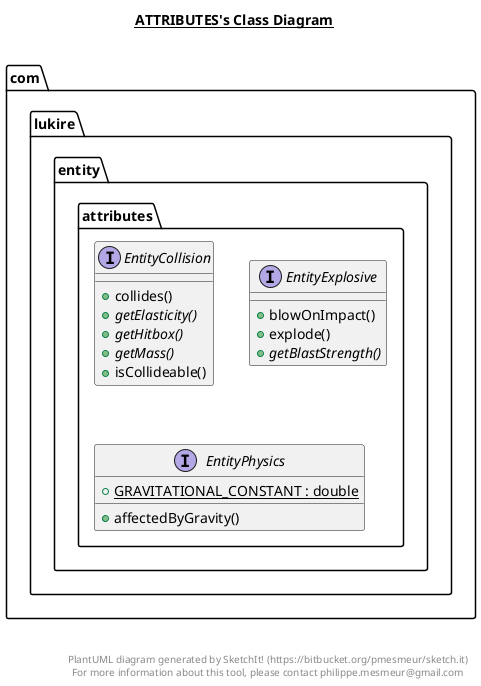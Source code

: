 @startuml

title __ATTRIBUTES's Class Diagram__\n

  namespace com.lukire.entity {
    namespace attributes {
      interface com.lukire.entity.attributes.EntityCollision {
          + collides()
          {abstract} + getElasticity()
          {abstract} + getHitbox()
          {abstract} + getMass()
          + isCollideable()
      }
    }
  }
  

  namespace com.lukire.entity {
    namespace attributes {
      interface com.lukire.entity.attributes.EntityExplosive {
          + blowOnImpact()
          + explode()
          {abstract} + getBlastStrength()
      }
    }
  }
  

  namespace com.lukire.entity {
    namespace attributes {
      interface com.lukire.entity.attributes.EntityPhysics {
          {static} + GRAVITATIONAL_CONSTANT : double
          + affectedByGravity()
      }
    }
  }
  



right footer


PlantUML diagram generated by SketchIt! (https://bitbucket.org/pmesmeur/sketch.it)
For more information about this tool, please contact philippe.mesmeur@gmail.com
endfooter

@enduml
